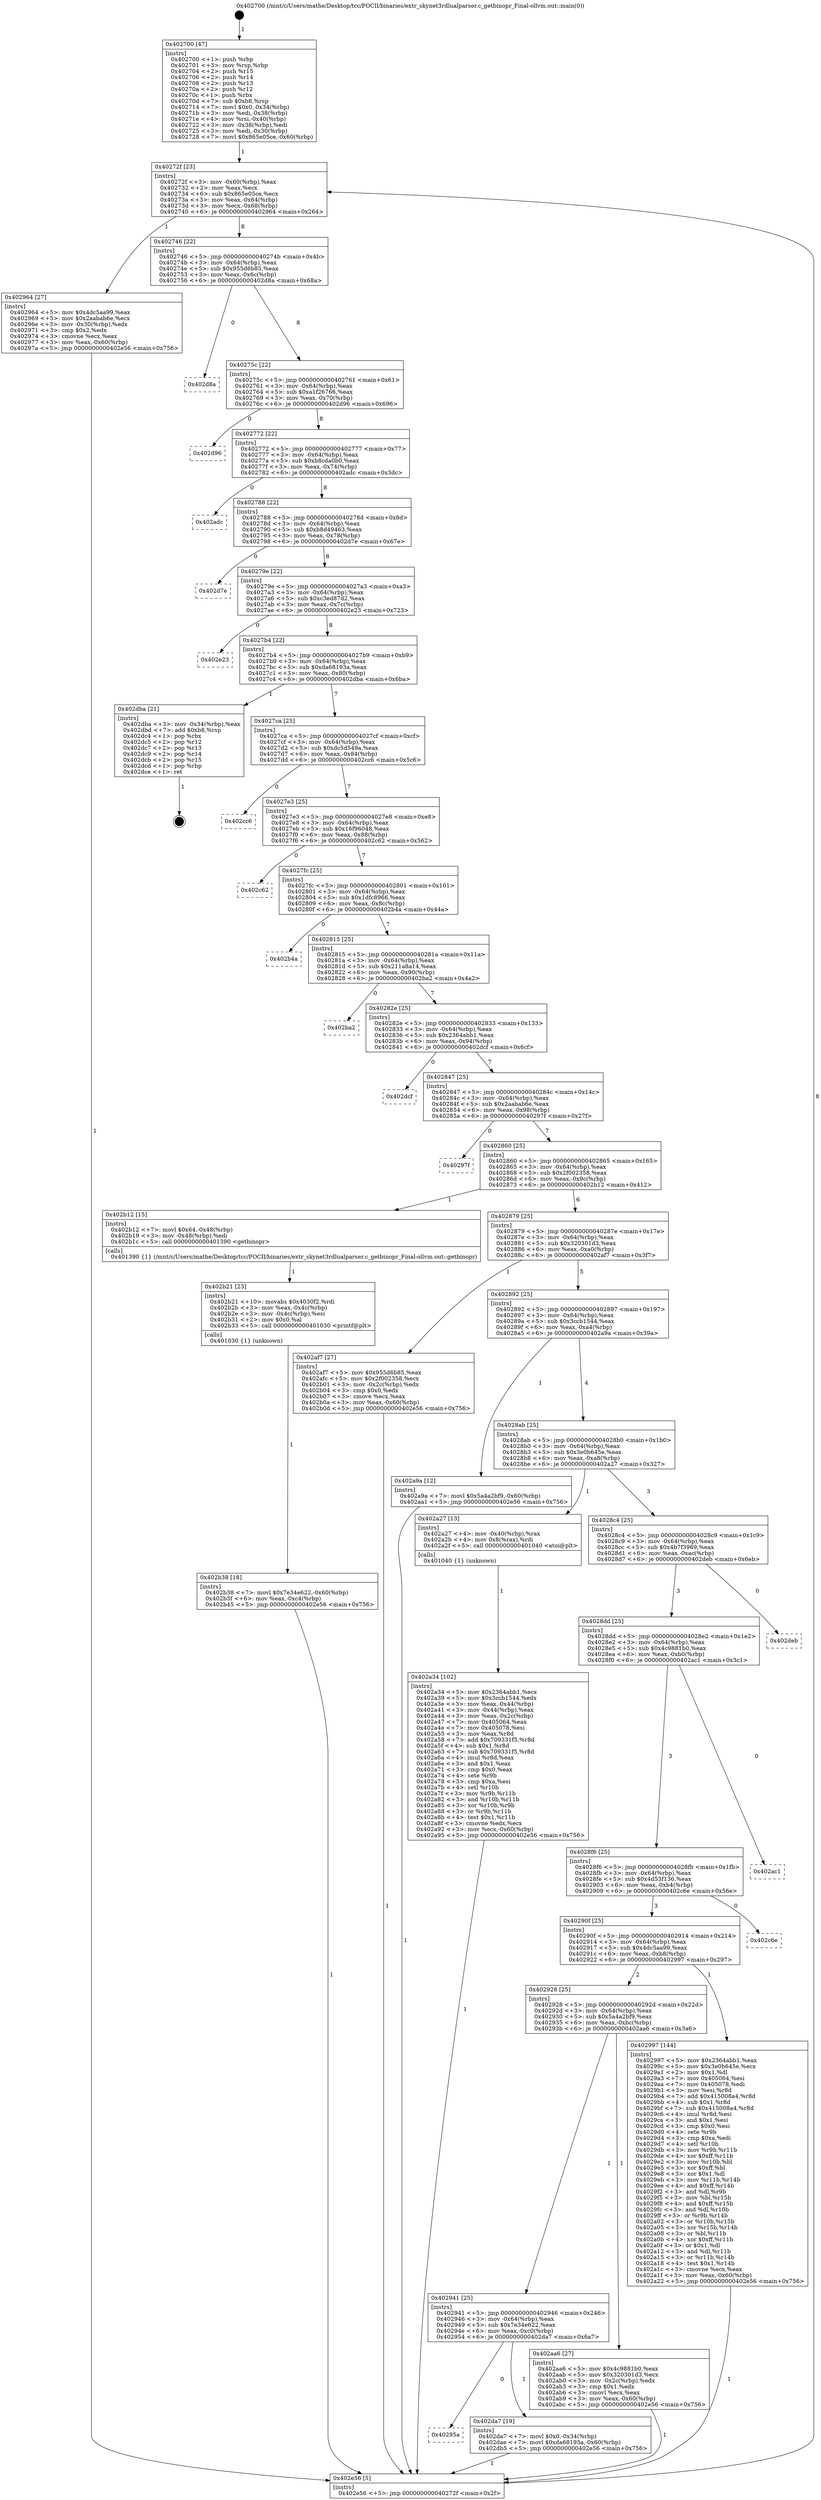 digraph "0x402700" {
  label = "0x402700 (/mnt/c/Users/mathe/Desktop/tcc/POCII/binaries/extr_skynet3rdlualparser.c_getbinopr_Final-ollvm.out::main(0))"
  labelloc = "t"
  node[shape=record]

  Entry [label="",width=0.3,height=0.3,shape=circle,fillcolor=black,style=filled]
  "0x40272f" [label="{
     0x40272f [23]\l
     | [instrs]\l
     &nbsp;&nbsp;0x40272f \<+3\>: mov -0x60(%rbp),%eax\l
     &nbsp;&nbsp;0x402732 \<+2\>: mov %eax,%ecx\l
     &nbsp;&nbsp;0x402734 \<+6\>: sub $0x865e05ce,%ecx\l
     &nbsp;&nbsp;0x40273a \<+3\>: mov %eax,-0x64(%rbp)\l
     &nbsp;&nbsp;0x40273d \<+3\>: mov %ecx,-0x68(%rbp)\l
     &nbsp;&nbsp;0x402740 \<+6\>: je 0000000000402964 \<main+0x264\>\l
  }"]
  "0x402964" [label="{
     0x402964 [27]\l
     | [instrs]\l
     &nbsp;&nbsp;0x402964 \<+5\>: mov $0x4dc5aa99,%eax\l
     &nbsp;&nbsp;0x402969 \<+5\>: mov $0x2aabab6e,%ecx\l
     &nbsp;&nbsp;0x40296e \<+3\>: mov -0x30(%rbp),%edx\l
     &nbsp;&nbsp;0x402971 \<+3\>: cmp $0x2,%edx\l
     &nbsp;&nbsp;0x402974 \<+3\>: cmovne %ecx,%eax\l
     &nbsp;&nbsp;0x402977 \<+3\>: mov %eax,-0x60(%rbp)\l
     &nbsp;&nbsp;0x40297a \<+5\>: jmp 0000000000402e56 \<main+0x756\>\l
  }"]
  "0x402746" [label="{
     0x402746 [22]\l
     | [instrs]\l
     &nbsp;&nbsp;0x402746 \<+5\>: jmp 000000000040274b \<main+0x4b\>\l
     &nbsp;&nbsp;0x40274b \<+3\>: mov -0x64(%rbp),%eax\l
     &nbsp;&nbsp;0x40274e \<+5\>: sub $0x955d6b85,%eax\l
     &nbsp;&nbsp;0x402753 \<+3\>: mov %eax,-0x6c(%rbp)\l
     &nbsp;&nbsp;0x402756 \<+6\>: je 0000000000402d8a \<main+0x68a\>\l
  }"]
  "0x402e56" [label="{
     0x402e56 [5]\l
     | [instrs]\l
     &nbsp;&nbsp;0x402e56 \<+5\>: jmp 000000000040272f \<main+0x2f\>\l
  }"]
  "0x402700" [label="{
     0x402700 [47]\l
     | [instrs]\l
     &nbsp;&nbsp;0x402700 \<+1\>: push %rbp\l
     &nbsp;&nbsp;0x402701 \<+3\>: mov %rsp,%rbp\l
     &nbsp;&nbsp;0x402704 \<+2\>: push %r15\l
     &nbsp;&nbsp;0x402706 \<+2\>: push %r14\l
     &nbsp;&nbsp;0x402708 \<+2\>: push %r13\l
     &nbsp;&nbsp;0x40270a \<+2\>: push %r12\l
     &nbsp;&nbsp;0x40270c \<+1\>: push %rbx\l
     &nbsp;&nbsp;0x40270d \<+7\>: sub $0xb8,%rsp\l
     &nbsp;&nbsp;0x402714 \<+7\>: movl $0x0,-0x34(%rbp)\l
     &nbsp;&nbsp;0x40271b \<+3\>: mov %edi,-0x38(%rbp)\l
     &nbsp;&nbsp;0x40271e \<+4\>: mov %rsi,-0x40(%rbp)\l
     &nbsp;&nbsp;0x402722 \<+3\>: mov -0x38(%rbp),%edi\l
     &nbsp;&nbsp;0x402725 \<+3\>: mov %edi,-0x30(%rbp)\l
     &nbsp;&nbsp;0x402728 \<+7\>: movl $0x865e05ce,-0x60(%rbp)\l
  }"]
  Exit [label="",width=0.3,height=0.3,shape=circle,fillcolor=black,style=filled,peripheries=2]
  "0x402d8a" [label="{
     0x402d8a\l
  }", style=dashed]
  "0x40275c" [label="{
     0x40275c [22]\l
     | [instrs]\l
     &nbsp;&nbsp;0x40275c \<+5\>: jmp 0000000000402761 \<main+0x61\>\l
     &nbsp;&nbsp;0x402761 \<+3\>: mov -0x64(%rbp),%eax\l
     &nbsp;&nbsp;0x402764 \<+5\>: sub $0xa1f26766,%eax\l
     &nbsp;&nbsp;0x402769 \<+3\>: mov %eax,-0x70(%rbp)\l
     &nbsp;&nbsp;0x40276c \<+6\>: je 0000000000402d96 \<main+0x696\>\l
  }"]
  "0x40295a" [label="{
     0x40295a\l
  }", style=dashed]
  "0x402d96" [label="{
     0x402d96\l
  }", style=dashed]
  "0x402772" [label="{
     0x402772 [22]\l
     | [instrs]\l
     &nbsp;&nbsp;0x402772 \<+5\>: jmp 0000000000402777 \<main+0x77\>\l
     &nbsp;&nbsp;0x402777 \<+3\>: mov -0x64(%rbp),%eax\l
     &nbsp;&nbsp;0x40277a \<+5\>: sub $0xb8cda0b0,%eax\l
     &nbsp;&nbsp;0x40277f \<+3\>: mov %eax,-0x74(%rbp)\l
     &nbsp;&nbsp;0x402782 \<+6\>: je 0000000000402adc \<main+0x3dc\>\l
  }"]
  "0x402da7" [label="{
     0x402da7 [19]\l
     | [instrs]\l
     &nbsp;&nbsp;0x402da7 \<+7\>: movl $0x0,-0x34(%rbp)\l
     &nbsp;&nbsp;0x402dae \<+7\>: movl $0xda68193a,-0x60(%rbp)\l
     &nbsp;&nbsp;0x402db5 \<+5\>: jmp 0000000000402e56 \<main+0x756\>\l
  }"]
  "0x402adc" [label="{
     0x402adc\l
  }", style=dashed]
  "0x402788" [label="{
     0x402788 [22]\l
     | [instrs]\l
     &nbsp;&nbsp;0x402788 \<+5\>: jmp 000000000040278d \<main+0x8d\>\l
     &nbsp;&nbsp;0x40278d \<+3\>: mov -0x64(%rbp),%eax\l
     &nbsp;&nbsp;0x402790 \<+5\>: sub $0xb8d49463,%eax\l
     &nbsp;&nbsp;0x402795 \<+3\>: mov %eax,-0x78(%rbp)\l
     &nbsp;&nbsp;0x402798 \<+6\>: je 0000000000402d7e \<main+0x67e\>\l
  }"]
  "0x402b38" [label="{
     0x402b38 [18]\l
     | [instrs]\l
     &nbsp;&nbsp;0x402b38 \<+7\>: movl $0x7e34e622,-0x60(%rbp)\l
     &nbsp;&nbsp;0x402b3f \<+6\>: mov %eax,-0xc4(%rbp)\l
     &nbsp;&nbsp;0x402b45 \<+5\>: jmp 0000000000402e56 \<main+0x756\>\l
  }"]
  "0x402d7e" [label="{
     0x402d7e\l
  }", style=dashed]
  "0x40279e" [label="{
     0x40279e [22]\l
     | [instrs]\l
     &nbsp;&nbsp;0x40279e \<+5\>: jmp 00000000004027a3 \<main+0xa3\>\l
     &nbsp;&nbsp;0x4027a3 \<+3\>: mov -0x64(%rbp),%eax\l
     &nbsp;&nbsp;0x4027a6 \<+5\>: sub $0xc3ed87d2,%eax\l
     &nbsp;&nbsp;0x4027ab \<+3\>: mov %eax,-0x7c(%rbp)\l
     &nbsp;&nbsp;0x4027ae \<+6\>: je 0000000000402e23 \<main+0x723\>\l
  }"]
  "0x402b21" [label="{
     0x402b21 [23]\l
     | [instrs]\l
     &nbsp;&nbsp;0x402b21 \<+10\>: movabs $0x4030f2,%rdi\l
     &nbsp;&nbsp;0x402b2b \<+3\>: mov %eax,-0x4c(%rbp)\l
     &nbsp;&nbsp;0x402b2e \<+3\>: mov -0x4c(%rbp),%esi\l
     &nbsp;&nbsp;0x402b31 \<+2\>: mov $0x0,%al\l
     &nbsp;&nbsp;0x402b33 \<+5\>: call 0000000000401030 \<printf@plt\>\l
     | [calls]\l
     &nbsp;&nbsp;0x401030 \{1\} (unknown)\l
  }"]
  "0x402e23" [label="{
     0x402e23\l
  }", style=dashed]
  "0x4027b4" [label="{
     0x4027b4 [22]\l
     | [instrs]\l
     &nbsp;&nbsp;0x4027b4 \<+5\>: jmp 00000000004027b9 \<main+0xb9\>\l
     &nbsp;&nbsp;0x4027b9 \<+3\>: mov -0x64(%rbp),%eax\l
     &nbsp;&nbsp;0x4027bc \<+5\>: sub $0xda68193a,%eax\l
     &nbsp;&nbsp;0x4027c1 \<+3\>: mov %eax,-0x80(%rbp)\l
     &nbsp;&nbsp;0x4027c4 \<+6\>: je 0000000000402dba \<main+0x6ba\>\l
  }"]
  "0x402941" [label="{
     0x402941 [25]\l
     | [instrs]\l
     &nbsp;&nbsp;0x402941 \<+5\>: jmp 0000000000402946 \<main+0x246\>\l
     &nbsp;&nbsp;0x402946 \<+3\>: mov -0x64(%rbp),%eax\l
     &nbsp;&nbsp;0x402949 \<+5\>: sub $0x7e34e622,%eax\l
     &nbsp;&nbsp;0x40294e \<+6\>: mov %eax,-0xc0(%rbp)\l
     &nbsp;&nbsp;0x402954 \<+6\>: je 0000000000402da7 \<main+0x6a7\>\l
  }"]
  "0x402dba" [label="{
     0x402dba [21]\l
     | [instrs]\l
     &nbsp;&nbsp;0x402dba \<+3\>: mov -0x34(%rbp),%eax\l
     &nbsp;&nbsp;0x402dbd \<+7\>: add $0xb8,%rsp\l
     &nbsp;&nbsp;0x402dc4 \<+1\>: pop %rbx\l
     &nbsp;&nbsp;0x402dc5 \<+2\>: pop %r12\l
     &nbsp;&nbsp;0x402dc7 \<+2\>: pop %r13\l
     &nbsp;&nbsp;0x402dc9 \<+2\>: pop %r14\l
     &nbsp;&nbsp;0x402dcb \<+2\>: pop %r15\l
     &nbsp;&nbsp;0x402dcd \<+1\>: pop %rbp\l
     &nbsp;&nbsp;0x402dce \<+1\>: ret\l
  }"]
  "0x4027ca" [label="{
     0x4027ca [25]\l
     | [instrs]\l
     &nbsp;&nbsp;0x4027ca \<+5\>: jmp 00000000004027cf \<main+0xcf\>\l
     &nbsp;&nbsp;0x4027cf \<+3\>: mov -0x64(%rbp),%eax\l
     &nbsp;&nbsp;0x4027d2 \<+5\>: sub $0xdc5d549a,%eax\l
     &nbsp;&nbsp;0x4027d7 \<+6\>: mov %eax,-0x84(%rbp)\l
     &nbsp;&nbsp;0x4027dd \<+6\>: je 0000000000402cc6 \<main+0x5c6\>\l
  }"]
  "0x402aa6" [label="{
     0x402aa6 [27]\l
     | [instrs]\l
     &nbsp;&nbsp;0x402aa6 \<+5\>: mov $0x4c9881b0,%eax\l
     &nbsp;&nbsp;0x402aab \<+5\>: mov $0x320301d3,%ecx\l
     &nbsp;&nbsp;0x402ab0 \<+3\>: mov -0x2c(%rbp),%edx\l
     &nbsp;&nbsp;0x402ab3 \<+3\>: cmp $0x1,%edx\l
     &nbsp;&nbsp;0x402ab6 \<+3\>: cmovl %ecx,%eax\l
     &nbsp;&nbsp;0x402ab9 \<+3\>: mov %eax,-0x60(%rbp)\l
     &nbsp;&nbsp;0x402abc \<+5\>: jmp 0000000000402e56 \<main+0x756\>\l
  }"]
  "0x402cc6" [label="{
     0x402cc6\l
  }", style=dashed]
  "0x4027e3" [label="{
     0x4027e3 [25]\l
     | [instrs]\l
     &nbsp;&nbsp;0x4027e3 \<+5\>: jmp 00000000004027e8 \<main+0xe8\>\l
     &nbsp;&nbsp;0x4027e8 \<+3\>: mov -0x64(%rbp),%eax\l
     &nbsp;&nbsp;0x4027eb \<+5\>: sub $0x16f96048,%eax\l
     &nbsp;&nbsp;0x4027f0 \<+6\>: mov %eax,-0x88(%rbp)\l
     &nbsp;&nbsp;0x4027f6 \<+6\>: je 0000000000402c62 \<main+0x562\>\l
  }"]
  "0x402a34" [label="{
     0x402a34 [102]\l
     | [instrs]\l
     &nbsp;&nbsp;0x402a34 \<+5\>: mov $0x2364abb1,%ecx\l
     &nbsp;&nbsp;0x402a39 \<+5\>: mov $0x3ccb1544,%edx\l
     &nbsp;&nbsp;0x402a3e \<+3\>: mov %eax,-0x44(%rbp)\l
     &nbsp;&nbsp;0x402a41 \<+3\>: mov -0x44(%rbp),%eax\l
     &nbsp;&nbsp;0x402a44 \<+3\>: mov %eax,-0x2c(%rbp)\l
     &nbsp;&nbsp;0x402a47 \<+7\>: mov 0x405064,%eax\l
     &nbsp;&nbsp;0x402a4e \<+7\>: mov 0x405078,%esi\l
     &nbsp;&nbsp;0x402a55 \<+3\>: mov %eax,%r8d\l
     &nbsp;&nbsp;0x402a58 \<+7\>: add $0x709331f5,%r8d\l
     &nbsp;&nbsp;0x402a5f \<+4\>: sub $0x1,%r8d\l
     &nbsp;&nbsp;0x402a63 \<+7\>: sub $0x709331f5,%r8d\l
     &nbsp;&nbsp;0x402a6a \<+4\>: imul %r8d,%eax\l
     &nbsp;&nbsp;0x402a6e \<+3\>: and $0x1,%eax\l
     &nbsp;&nbsp;0x402a71 \<+3\>: cmp $0x0,%eax\l
     &nbsp;&nbsp;0x402a74 \<+4\>: sete %r9b\l
     &nbsp;&nbsp;0x402a78 \<+3\>: cmp $0xa,%esi\l
     &nbsp;&nbsp;0x402a7b \<+4\>: setl %r10b\l
     &nbsp;&nbsp;0x402a7f \<+3\>: mov %r9b,%r11b\l
     &nbsp;&nbsp;0x402a82 \<+3\>: and %r10b,%r11b\l
     &nbsp;&nbsp;0x402a85 \<+3\>: xor %r10b,%r9b\l
     &nbsp;&nbsp;0x402a88 \<+3\>: or %r9b,%r11b\l
     &nbsp;&nbsp;0x402a8b \<+4\>: test $0x1,%r11b\l
     &nbsp;&nbsp;0x402a8f \<+3\>: cmovne %edx,%ecx\l
     &nbsp;&nbsp;0x402a92 \<+3\>: mov %ecx,-0x60(%rbp)\l
     &nbsp;&nbsp;0x402a95 \<+5\>: jmp 0000000000402e56 \<main+0x756\>\l
  }"]
  "0x402c62" [label="{
     0x402c62\l
  }", style=dashed]
  "0x4027fc" [label="{
     0x4027fc [25]\l
     | [instrs]\l
     &nbsp;&nbsp;0x4027fc \<+5\>: jmp 0000000000402801 \<main+0x101\>\l
     &nbsp;&nbsp;0x402801 \<+3\>: mov -0x64(%rbp),%eax\l
     &nbsp;&nbsp;0x402804 \<+5\>: sub $0x1dfc8966,%eax\l
     &nbsp;&nbsp;0x402809 \<+6\>: mov %eax,-0x8c(%rbp)\l
     &nbsp;&nbsp;0x40280f \<+6\>: je 0000000000402b4a \<main+0x44a\>\l
  }"]
  "0x402928" [label="{
     0x402928 [25]\l
     | [instrs]\l
     &nbsp;&nbsp;0x402928 \<+5\>: jmp 000000000040292d \<main+0x22d\>\l
     &nbsp;&nbsp;0x40292d \<+3\>: mov -0x64(%rbp),%eax\l
     &nbsp;&nbsp;0x402930 \<+5\>: sub $0x5a4a2bf9,%eax\l
     &nbsp;&nbsp;0x402935 \<+6\>: mov %eax,-0xbc(%rbp)\l
     &nbsp;&nbsp;0x40293b \<+6\>: je 0000000000402aa6 \<main+0x3a6\>\l
  }"]
  "0x402b4a" [label="{
     0x402b4a\l
  }", style=dashed]
  "0x402815" [label="{
     0x402815 [25]\l
     | [instrs]\l
     &nbsp;&nbsp;0x402815 \<+5\>: jmp 000000000040281a \<main+0x11a\>\l
     &nbsp;&nbsp;0x40281a \<+3\>: mov -0x64(%rbp),%eax\l
     &nbsp;&nbsp;0x40281d \<+5\>: sub $0x211a8a14,%eax\l
     &nbsp;&nbsp;0x402822 \<+6\>: mov %eax,-0x90(%rbp)\l
     &nbsp;&nbsp;0x402828 \<+6\>: je 0000000000402ba2 \<main+0x4a2\>\l
  }"]
  "0x402997" [label="{
     0x402997 [144]\l
     | [instrs]\l
     &nbsp;&nbsp;0x402997 \<+5\>: mov $0x2364abb1,%eax\l
     &nbsp;&nbsp;0x40299c \<+5\>: mov $0x3e0b645e,%ecx\l
     &nbsp;&nbsp;0x4029a1 \<+2\>: mov $0x1,%dl\l
     &nbsp;&nbsp;0x4029a3 \<+7\>: mov 0x405064,%esi\l
     &nbsp;&nbsp;0x4029aa \<+7\>: mov 0x405078,%edi\l
     &nbsp;&nbsp;0x4029b1 \<+3\>: mov %esi,%r8d\l
     &nbsp;&nbsp;0x4029b4 \<+7\>: add $0x415008a4,%r8d\l
     &nbsp;&nbsp;0x4029bb \<+4\>: sub $0x1,%r8d\l
     &nbsp;&nbsp;0x4029bf \<+7\>: sub $0x415008a4,%r8d\l
     &nbsp;&nbsp;0x4029c6 \<+4\>: imul %r8d,%esi\l
     &nbsp;&nbsp;0x4029ca \<+3\>: and $0x1,%esi\l
     &nbsp;&nbsp;0x4029cd \<+3\>: cmp $0x0,%esi\l
     &nbsp;&nbsp;0x4029d0 \<+4\>: sete %r9b\l
     &nbsp;&nbsp;0x4029d4 \<+3\>: cmp $0xa,%edi\l
     &nbsp;&nbsp;0x4029d7 \<+4\>: setl %r10b\l
     &nbsp;&nbsp;0x4029db \<+3\>: mov %r9b,%r11b\l
     &nbsp;&nbsp;0x4029de \<+4\>: xor $0xff,%r11b\l
     &nbsp;&nbsp;0x4029e2 \<+3\>: mov %r10b,%bl\l
     &nbsp;&nbsp;0x4029e5 \<+3\>: xor $0xff,%bl\l
     &nbsp;&nbsp;0x4029e8 \<+3\>: xor $0x1,%dl\l
     &nbsp;&nbsp;0x4029eb \<+3\>: mov %r11b,%r14b\l
     &nbsp;&nbsp;0x4029ee \<+4\>: and $0xff,%r14b\l
     &nbsp;&nbsp;0x4029f2 \<+3\>: and %dl,%r9b\l
     &nbsp;&nbsp;0x4029f5 \<+3\>: mov %bl,%r15b\l
     &nbsp;&nbsp;0x4029f8 \<+4\>: and $0xff,%r15b\l
     &nbsp;&nbsp;0x4029fc \<+3\>: and %dl,%r10b\l
     &nbsp;&nbsp;0x4029ff \<+3\>: or %r9b,%r14b\l
     &nbsp;&nbsp;0x402a02 \<+3\>: or %r10b,%r15b\l
     &nbsp;&nbsp;0x402a05 \<+3\>: xor %r15b,%r14b\l
     &nbsp;&nbsp;0x402a08 \<+3\>: or %bl,%r11b\l
     &nbsp;&nbsp;0x402a0b \<+4\>: xor $0xff,%r11b\l
     &nbsp;&nbsp;0x402a0f \<+3\>: or $0x1,%dl\l
     &nbsp;&nbsp;0x402a12 \<+3\>: and %dl,%r11b\l
     &nbsp;&nbsp;0x402a15 \<+3\>: or %r11b,%r14b\l
     &nbsp;&nbsp;0x402a18 \<+4\>: test $0x1,%r14b\l
     &nbsp;&nbsp;0x402a1c \<+3\>: cmovne %ecx,%eax\l
     &nbsp;&nbsp;0x402a1f \<+3\>: mov %eax,-0x60(%rbp)\l
     &nbsp;&nbsp;0x402a22 \<+5\>: jmp 0000000000402e56 \<main+0x756\>\l
  }"]
  "0x402ba2" [label="{
     0x402ba2\l
  }", style=dashed]
  "0x40282e" [label="{
     0x40282e [25]\l
     | [instrs]\l
     &nbsp;&nbsp;0x40282e \<+5\>: jmp 0000000000402833 \<main+0x133\>\l
     &nbsp;&nbsp;0x402833 \<+3\>: mov -0x64(%rbp),%eax\l
     &nbsp;&nbsp;0x402836 \<+5\>: sub $0x2364abb1,%eax\l
     &nbsp;&nbsp;0x40283b \<+6\>: mov %eax,-0x94(%rbp)\l
     &nbsp;&nbsp;0x402841 \<+6\>: je 0000000000402dcf \<main+0x6cf\>\l
  }"]
  "0x40290f" [label="{
     0x40290f [25]\l
     | [instrs]\l
     &nbsp;&nbsp;0x40290f \<+5\>: jmp 0000000000402914 \<main+0x214\>\l
     &nbsp;&nbsp;0x402914 \<+3\>: mov -0x64(%rbp),%eax\l
     &nbsp;&nbsp;0x402917 \<+5\>: sub $0x4dc5aa99,%eax\l
     &nbsp;&nbsp;0x40291c \<+6\>: mov %eax,-0xb8(%rbp)\l
     &nbsp;&nbsp;0x402922 \<+6\>: je 0000000000402997 \<main+0x297\>\l
  }"]
  "0x402dcf" [label="{
     0x402dcf\l
  }", style=dashed]
  "0x402847" [label="{
     0x402847 [25]\l
     | [instrs]\l
     &nbsp;&nbsp;0x402847 \<+5\>: jmp 000000000040284c \<main+0x14c\>\l
     &nbsp;&nbsp;0x40284c \<+3\>: mov -0x64(%rbp),%eax\l
     &nbsp;&nbsp;0x40284f \<+5\>: sub $0x2aabab6e,%eax\l
     &nbsp;&nbsp;0x402854 \<+6\>: mov %eax,-0x98(%rbp)\l
     &nbsp;&nbsp;0x40285a \<+6\>: je 000000000040297f \<main+0x27f\>\l
  }"]
  "0x402c6e" [label="{
     0x402c6e\l
  }", style=dashed]
  "0x40297f" [label="{
     0x40297f\l
  }", style=dashed]
  "0x402860" [label="{
     0x402860 [25]\l
     | [instrs]\l
     &nbsp;&nbsp;0x402860 \<+5\>: jmp 0000000000402865 \<main+0x165\>\l
     &nbsp;&nbsp;0x402865 \<+3\>: mov -0x64(%rbp),%eax\l
     &nbsp;&nbsp;0x402868 \<+5\>: sub $0x2f002358,%eax\l
     &nbsp;&nbsp;0x40286d \<+6\>: mov %eax,-0x9c(%rbp)\l
     &nbsp;&nbsp;0x402873 \<+6\>: je 0000000000402b12 \<main+0x412\>\l
  }"]
  "0x4028f6" [label="{
     0x4028f6 [25]\l
     | [instrs]\l
     &nbsp;&nbsp;0x4028f6 \<+5\>: jmp 00000000004028fb \<main+0x1fb\>\l
     &nbsp;&nbsp;0x4028fb \<+3\>: mov -0x64(%rbp),%eax\l
     &nbsp;&nbsp;0x4028fe \<+5\>: sub $0x4d53f136,%eax\l
     &nbsp;&nbsp;0x402903 \<+6\>: mov %eax,-0xb4(%rbp)\l
     &nbsp;&nbsp;0x402909 \<+6\>: je 0000000000402c6e \<main+0x56e\>\l
  }"]
  "0x402b12" [label="{
     0x402b12 [15]\l
     | [instrs]\l
     &nbsp;&nbsp;0x402b12 \<+7\>: movl $0x64,-0x48(%rbp)\l
     &nbsp;&nbsp;0x402b19 \<+3\>: mov -0x48(%rbp),%edi\l
     &nbsp;&nbsp;0x402b1c \<+5\>: call 0000000000401390 \<getbinopr\>\l
     | [calls]\l
     &nbsp;&nbsp;0x401390 \{1\} (/mnt/c/Users/mathe/Desktop/tcc/POCII/binaries/extr_skynet3rdlualparser.c_getbinopr_Final-ollvm.out::getbinopr)\l
  }"]
  "0x402879" [label="{
     0x402879 [25]\l
     | [instrs]\l
     &nbsp;&nbsp;0x402879 \<+5\>: jmp 000000000040287e \<main+0x17e\>\l
     &nbsp;&nbsp;0x40287e \<+3\>: mov -0x64(%rbp),%eax\l
     &nbsp;&nbsp;0x402881 \<+5\>: sub $0x320301d3,%eax\l
     &nbsp;&nbsp;0x402886 \<+6\>: mov %eax,-0xa0(%rbp)\l
     &nbsp;&nbsp;0x40288c \<+6\>: je 0000000000402af7 \<main+0x3f7\>\l
  }"]
  "0x402ac1" [label="{
     0x402ac1\l
  }", style=dashed]
  "0x402af7" [label="{
     0x402af7 [27]\l
     | [instrs]\l
     &nbsp;&nbsp;0x402af7 \<+5\>: mov $0x955d6b85,%eax\l
     &nbsp;&nbsp;0x402afc \<+5\>: mov $0x2f002358,%ecx\l
     &nbsp;&nbsp;0x402b01 \<+3\>: mov -0x2c(%rbp),%edx\l
     &nbsp;&nbsp;0x402b04 \<+3\>: cmp $0x0,%edx\l
     &nbsp;&nbsp;0x402b07 \<+3\>: cmove %ecx,%eax\l
     &nbsp;&nbsp;0x402b0a \<+3\>: mov %eax,-0x60(%rbp)\l
     &nbsp;&nbsp;0x402b0d \<+5\>: jmp 0000000000402e56 \<main+0x756\>\l
  }"]
  "0x402892" [label="{
     0x402892 [25]\l
     | [instrs]\l
     &nbsp;&nbsp;0x402892 \<+5\>: jmp 0000000000402897 \<main+0x197\>\l
     &nbsp;&nbsp;0x402897 \<+3\>: mov -0x64(%rbp),%eax\l
     &nbsp;&nbsp;0x40289a \<+5\>: sub $0x3ccb1544,%eax\l
     &nbsp;&nbsp;0x40289f \<+6\>: mov %eax,-0xa4(%rbp)\l
     &nbsp;&nbsp;0x4028a5 \<+6\>: je 0000000000402a9a \<main+0x39a\>\l
  }"]
  "0x4028dd" [label="{
     0x4028dd [25]\l
     | [instrs]\l
     &nbsp;&nbsp;0x4028dd \<+5\>: jmp 00000000004028e2 \<main+0x1e2\>\l
     &nbsp;&nbsp;0x4028e2 \<+3\>: mov -0x64(%rbp),%eax\l
     &nbsp;&nbsp;0x4028e5 \<+5\>: sub $0x4c9881b0,%eax\l
     &nbsp;&nbsp;0x4028ea \<+6\>: mov %eax,-0xb0(%rbp)\l
     &nbsp;&nbsp;0x4028f0 \<+6\>: je 0000000000402ac1 \<main+0x3c1\>\l
  }"]
  "0x402a9a" [label="{
     0x402a9a [12]\l
     | [instrs]\l
     &nbsp;&nbsp;0x402a9a \<+7\>: movl $0x5a4a2bf9,-0x60(%rbp)\l
     &nbsp;&nbsp;0x402aa1 \<+5\>: jmp 0000000000402e56 \<main+0x756\>\l
  }"]
  "0x4028ab" [label="{
     0x4028ab [25]\l
     | [instrs]\l
     &nbsp;&nbsp;0x4028ab \<+5\>: jmp 00000000004028b0 \<main+0x1b0\>\l
     &nbsp;&nbsp;0x4028b0 \<+3\>: mov -0x64(%rbp),%eax\l
     &nbsp;&nbsp;0x4028b3 \<+5\>: sub $0x3e0b645e,%eax\l
     &nbsp;&nbsp;0x4028b8 \<+6\>: mov %eax,-0xa8(%rbp)\l
     &nbsp;&nbsp;0x4028be \<+6\>: je 0000000000402a27 \<main+0x327\>\l
  }"]
  "0x402deb" [label="{
     0x402deb\l
  }", style=dashed]
  "0x402a27" [label="{
     0x402a27 [13]\l
     | [instrs]\l
     &nbsp;&nbsp;0x402a27 \<+4\>: mov -0x40(%rbp),%rax\l
     &nbsp;&nbsp;0x402a2b \<+4\>: mov 0x8(%rax),%rdi\l
     &nbsp;&nbsp;0x402a2f \<+5\>: call 0000000000401040 \<atoi@plt\>\l
     | [calls]\l
     &nbsp;&nbsp;0x401040 \{1\} (unknown)\l
  }"]
  "0x4028c4" [label="{
     0x4028c4 [25]\l
     | [instrs]\l
     &nbsp;&nbsp;0x4028c4 \<+5\>: jmp 00000000004028c9 \<main+0x1c9\>\l
     &nbsp;&nbsp;0x4028c9 \<+3\>: mov -0x64(%rbp),%eax\l
     &nbsp;&nbsp;0x4028cc \<+5\>: sub $0x4b7f3969,%eax\l
     &nbsp;&nbsp;0x4028d1 \<+6\>: mov %eax,-0xac(%rbp)\l
     &nbsp;&nbsp;0x4028d7 \<+6\>: je 0000000000402deb \<main+0x6eb\>\l
  }"]
  Entry -> "0x402700" [label=" 1"]
  "0x40272f" -> "0x402964" [label=" 1"]
  "0x40272f" -> "0x402746" [label=" 8"]
  "0x402964" -> "0x402e56" [label=" 1"]
  "0x402700" -> "0x40272f" [label=" 1"]
  "0x402e56" -> "0x40272f" [label=" 8"]
  "0x402dba" -> Exit [label=" 1"]
  "0x402746" -> "0x402d8a" [label=" 0"]
  "0x402746" -> "0x40275c" [label=" 8"]
  "0x402da7" -> "0x402e56" [label=" 1"]
  "0x40275c" -> "0x402d96" [label=" 0"]
  "0x40275c" -> "0x402772" [label=" 8"]
  "0x402941" -> "0x40295a" [label=" 0"]
  "0x402772" -> "0x402adc" [label=" 0"]
  "0x402772" -> "0x402788" [label=" 8"]
  "0x402941" -> "0x402da7" [label=" 1"]
  "0x402788" -> "0x402d7e" [label=" 0"]
  "0x402788" -> "0x40279e" [label=" 8"]
  "0x402b38" -> "0x402e56" [label=" 1"]
  "0x40279e" -> "0x402e23" [label=" 0"]
  "0x40279e" -> "0x4027b4" [label=" 8"]
  "0x402b21" -> "0x402b38" [label=" 1"]
  "0x4027b4" -> "0x402dba" [label=" 1"]
  "0x4027b4" -> "0x4027ca" [label=" 7"]
  "0x402b12" -> "0x402b21" [label=" 1"]
  "0x4027ca" -> "0x402cc6" [label=" 0"]
  "0x4027ca" -> "0x4027e3" [label=" 7"]
  "0x402af7" -> "0x402e56" [label=" 1"]
  "0x4027e3" -> "0x402c62" [label=" 0"]
  "0x4027e3" -> "0x4027fc" [label=" 7"]
  "0x402928" -> "0x402941" [label=" 1"]
  "0x4027fc" -> "0x402b4a" [label=" 0"]
  "0x4027fc" -> "0x402815" [label=" 7"]
  "0x402928" -> "0x402aa6" [label=" 1"]
  "0x402815" -> "0x402ba2" [label=" 0"]
  "0x402815" -> "0x40282e" [label=" 7"]
  "0x402aa6" -> "0x402e56" [label=" 1"]
  "0x40282e" -> "0x402dcf" [label=" 0"]
  "0x40282e" -> "0x402847" [label=" 7"]
  "0x402a34" -> "0x402e56" [label=" 1"]
  "0x402847" -> "0x40297f" [label=" 0"]
  "0x402847" -> "0x402860" [label=" 7"]
  "0x402a27" -> "0x402a34" [label=" 1"]
  "0x402860" -> "0x402b12" [label=" 1"]
  "0x402860" -> "0x402879" [label=" 6"]
  "0x40290f" -> "0x402928" [label=" 2"]
  "0x402879" -> "0x402af7" [label=" 1"]
  "0x402879" -> "0x402892" [label=" 5"]
  "0x40290f" -> "0x402997" [label=" 1"]
  "0x402892" -> "0x402a9a" [label=" 1"]
  "0x402892" -> "0x4028ab" [label=" 4"]
  "0x4028f6" -> "0x40290f" [label=" 3"]
  "0x4028ab" -> "0x402a27" [label=" 1"]
  "0x4028ab" -> "0x4028c4" [label=" 3"]
  "0x4028f6" -> "0x402c6e" [label=" 0"]
  "0x4028c4" -> "0x402deb" [label=" 0"]
  "0x4028c4" -> "0x4028dd" [label=" 3"]
  "0x402a9a" -> "0x402e56" [label=" 1"]
  "0x4028dd" -> "0x402ac1" [label=" 0"]
  "0x4028dd" -> "0x4028f6" [label=" 3"]
  "0x402997" -> "0x402e56" [label=" 1"]
}
